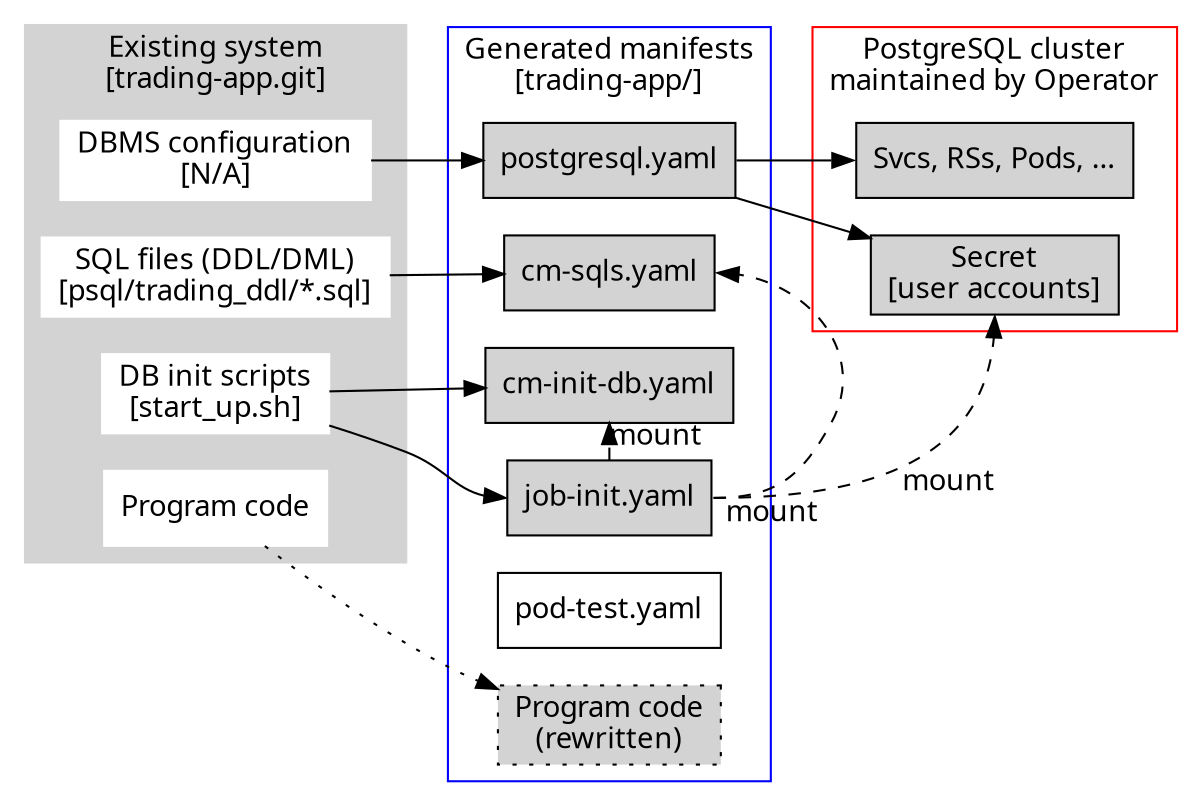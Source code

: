 digraph G {

    graph[fontname="overlock"]
    node[fontname="overlock"]
    edge[fontname="overlock"]

    rankdir=LR

    subgraph cluster_0 {
        style=filled;
        color=lightgrey;
        edge [style=invis]
        node [shape=box,style=filled,color=white];
        a1 [label="DBMS configuration\n[N/A]"]
        a2 [label="SQL files (DDL/DML)\n[psql/trading_ddl/*.sql]"]
        a3 [label="DB init scripts\n[start_up.sh]"]
        a4 [label="Program code"]
        label = "Existing system\n[trading-app.git]";
    }

    subgraph cluster_1 {
        node [shape=box,style=filled];
        edge [style=invis]
        label = "Generated manifests\n[trading-app/]";
        color=blue
        b0 [label="postgresql.yaml"]
        b2 [label="cm-sqls.yaml"]
        b3 [label="cm-init-db.yaml"]
        b4 [label="job-init.yaml"]
        b5 [label="pod-test.yaml",style=""]
        b6 [label="Program code\n(rewritten)",style="dotted,filled"]
        {rank=same b0 b2 b3 b4 b5 b6}
        b4 -> b3 [xlabel="mount ",style=dashed]
        b4 -> b2 [xlabel=" mount",headport=e,tailport=e,style=dashed]
    }

    subgraph cluster_2 {
        color=red
        label = "PostgreSQL cluster\nmaintained by Operator"
        node [shape=box,style=filled]
        c0 [label="Secret\n[user accounts]"]
        c1 [label="Svcs, RSs, Pods, ..."]
    }
    a1 -> b0 
    a2 -> b2
    a3 -> b3; a3 -> b4 [headport=w]
    a4 -> b6 [style=dotted]
    b0 -> c1 [headport=w,tailport=e] 
    b0 -> c0
    b4 -> c0 [xlabel="mount",headport=s,tailport=e,style=dashed]
    // b4 -> c1 [headport=se]
}
